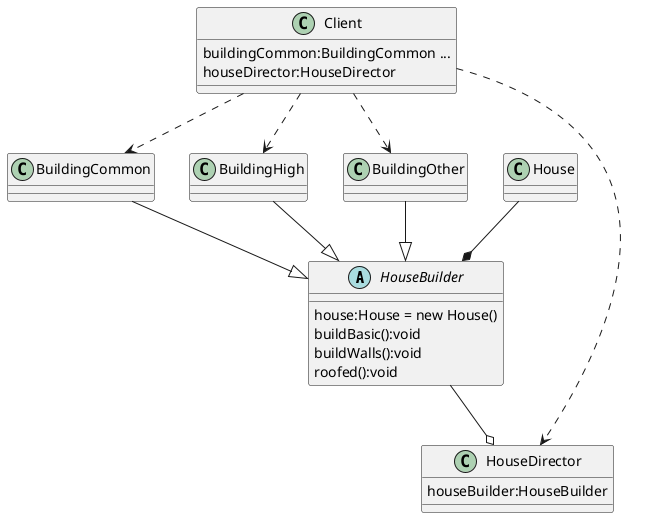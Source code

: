 @startuml
abstract HouseBuilder

BuildingCommon --|> HouseBuilder
BuildingHigh --|> HouseBuilder
BuildingOther --|> HouseBuilder
House  --* HouseBuilder
HouseBuilder --o HouseDirector

Client ..> HouseDirector
Client ..> BuildingCommon
Client ..> BuildingHigh
Client ..> BuildingOther

HouseBuilder : house:House = new House()
HouseBuilder : buildBasic():void
HouseBuilder : buildWalls():void
HouseBuilder : roofed():void

Client :  buildingCommon:BuildingCommon ...
Client :  houseDirector:HouseDirector

HouseDirector : houseBuilder:HouseBuilder
@enduml